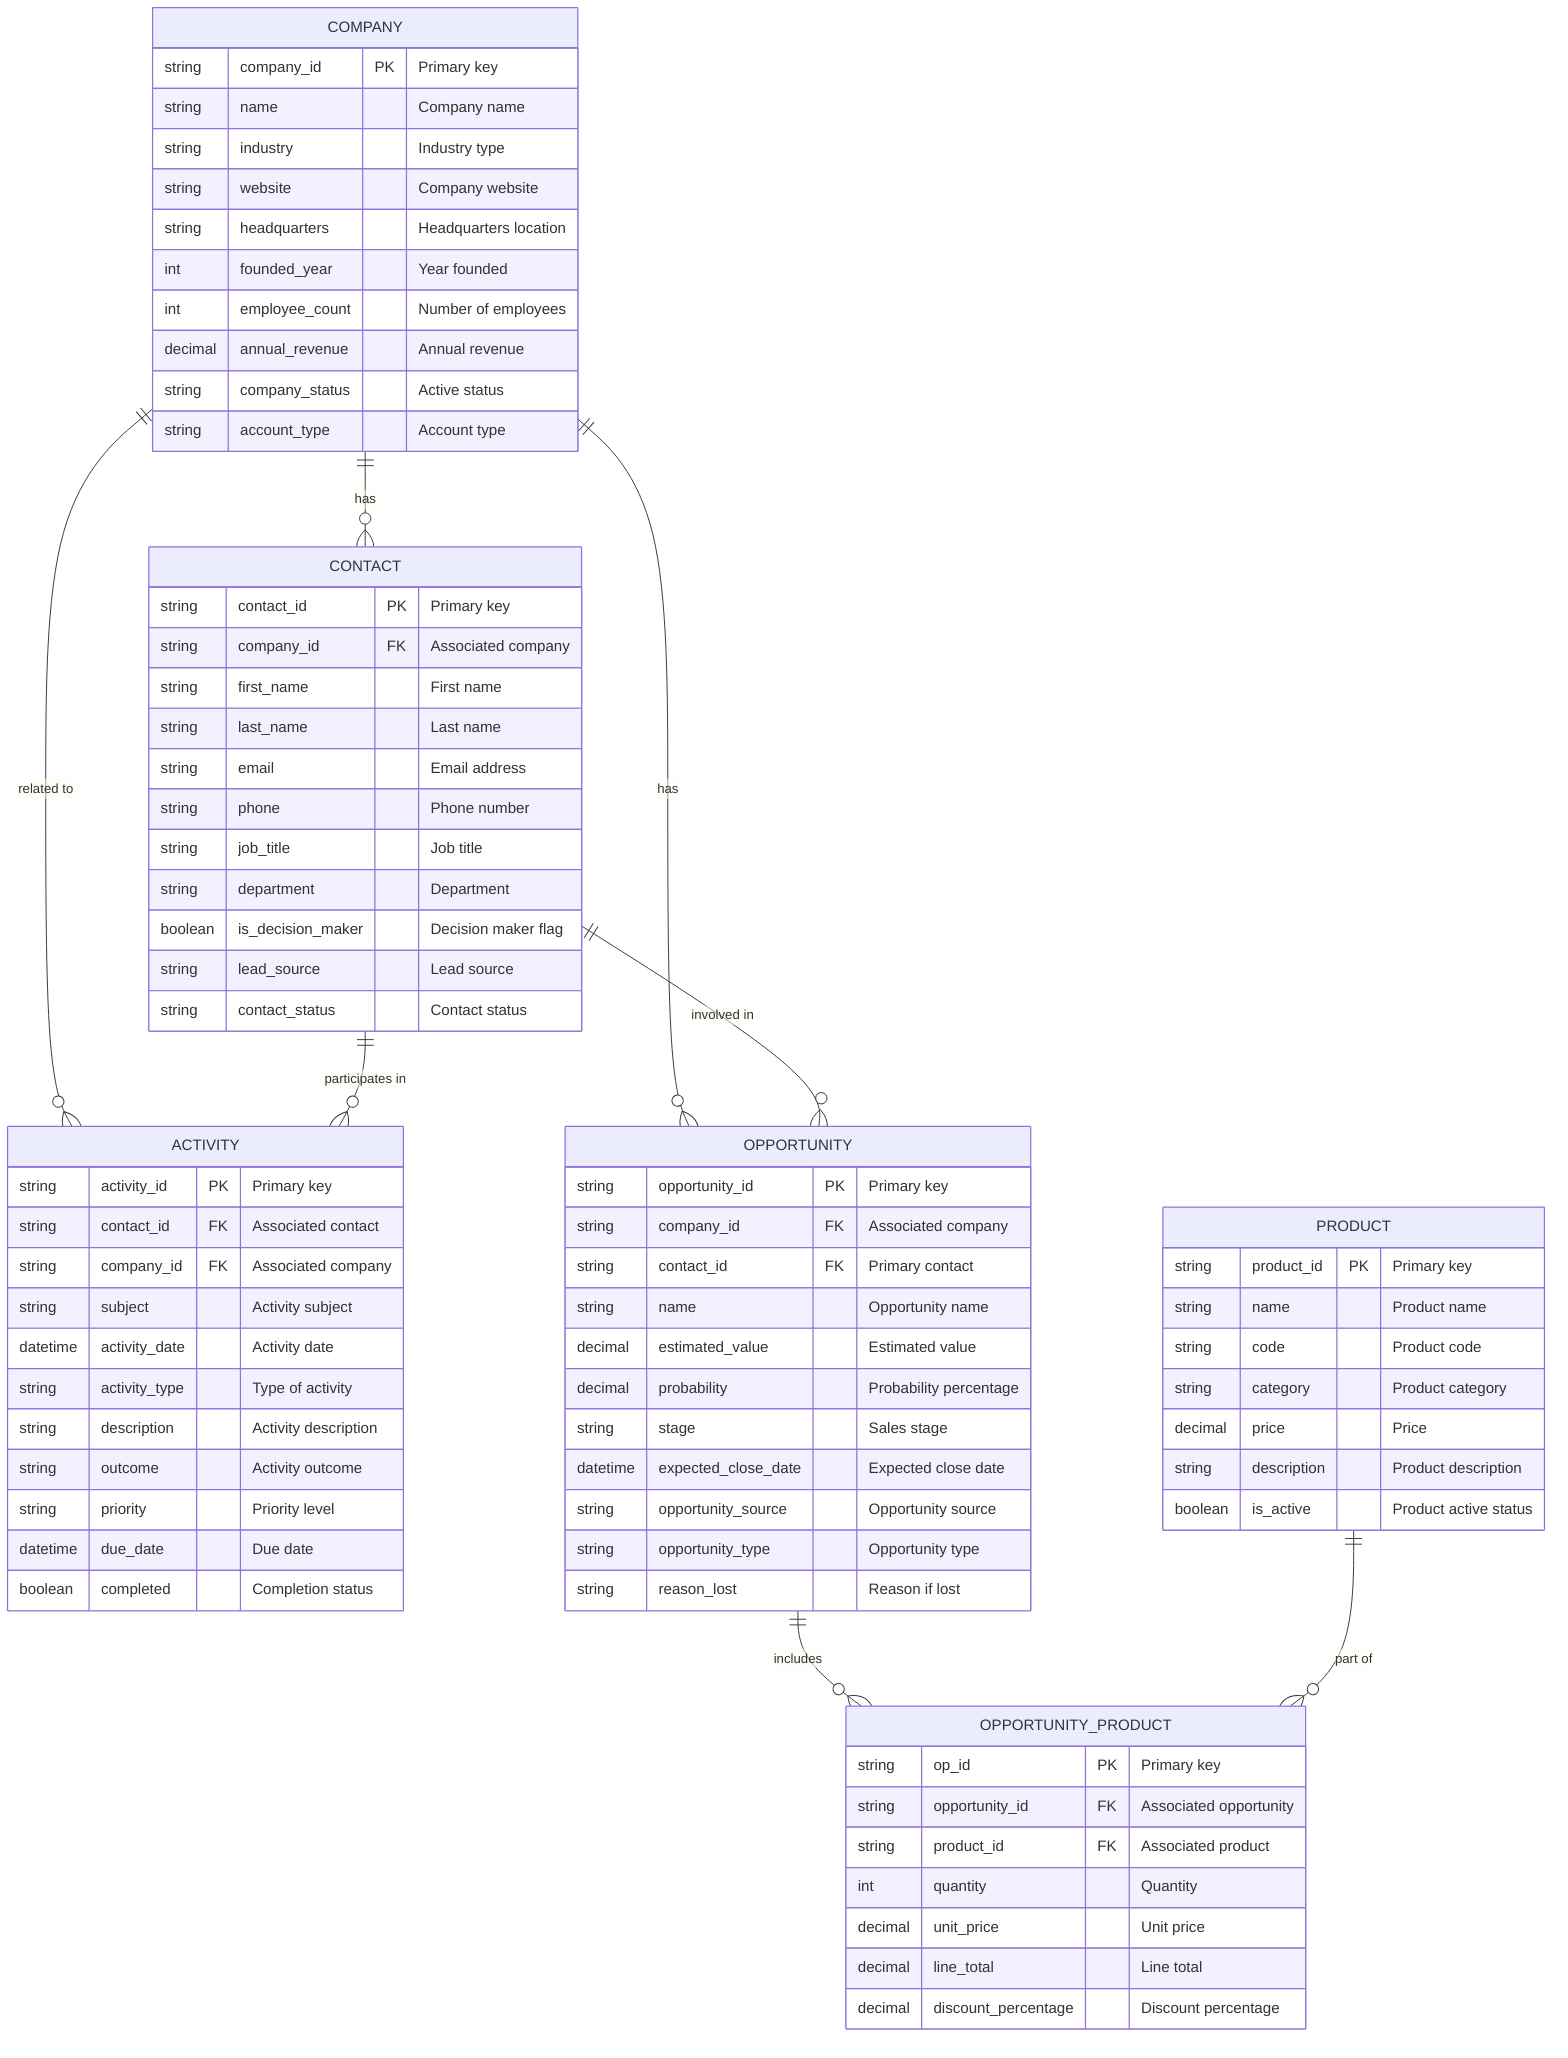 erDiagram
    COMPANY {
        string company_id PK "Primary key"
        string name "Company name"
        string industry "Industry type"
        string website "Company website"
        string headquarters "Headquarters location"
        int founded_year "Year founded"
        int employee_count "Number of employees"
        decimal annual_revenue "Annual revenue"
        string company_status "Active status" 
        string account_type "Account type"
    }
    
    CONTACT {
        string contact_id PK "Primary key"
        string company_id FK "Associated company"
        string first_name "First name"
        string last_name "Last name"
        string email "Email address"
        string phone "Phone number"
        string job_title "Job title"
        string department "Department"
        boolean is_decision_maker "Decision maker flag"
        string lead_source "Lead source"
        string contact_status "Contact status"
    }
    
    ACTIVITY {
        string activity_id PK "Primary key"
        string contact_id FK "Associated contact"
        string company_id FK "Associated company"
        string subject "Activity subject"
        datetime activity_date "Activity date"
        string activity_type "Type of activity"
        string description "Activity description"
        string outcome "Activity outcome"
        string priority "Priority level"
        datetime due_date "Due date"
        boolean completed "Completion status"
    }
    
    OPPORTUNITY {
        string opportunity_id PK "Primary key"
        string company_id FK "Associated company"
        string contact_id FK "Primary contact"
        string name "Opportunity name"
        decimal estimated_value "Estimated value"
        decimal probability "Probability percentage"
        string stage "Sales stage"
        datetime expected_close_date "Expected close date"
        string opportunity_source "Opportunity source"
        string opportunity_type "Opportunity type"
        string reason_lost "Reason if lost"
    }
    
    PRODUCT {
        string product_id PK "Primary key"
        string name "Product name"
        string code "Product code"
        string category "Product category"
        decimal price "Price"
        string description "Product description"
        boolean is_active "Product active status"
    }
    
    OPPORTUNITY_PRODUCT {
        string op_id PK "Primary key"
        string opportunity_id FK "Associated opportunity"
        string product_id FK "Associated product"
        int quantity "Quantity"
        decimal unit_price "Unit price"
        decimal line_total "Line total"
        decimal discount_percentage "Discount percentage"
    }

    COMPANY ||--o{ CONTACT : "has"
    COMPANY ||--o{ ACTIVITY : "related to"
    COMPANY ||--o{ OPPORTUNITY : "has"
    CONTACT ||--o{ ACTIVITY : "participates in"
    CONTACT ||--o{ OPPORTUNITY : "involved in"
    OPPORTUNITY ||--o{ OPPORTUNITY_PRODUCT : "includes"
    PRODUCT ||--o{ OPPORTUNITY_PRODUCT : "part of"
